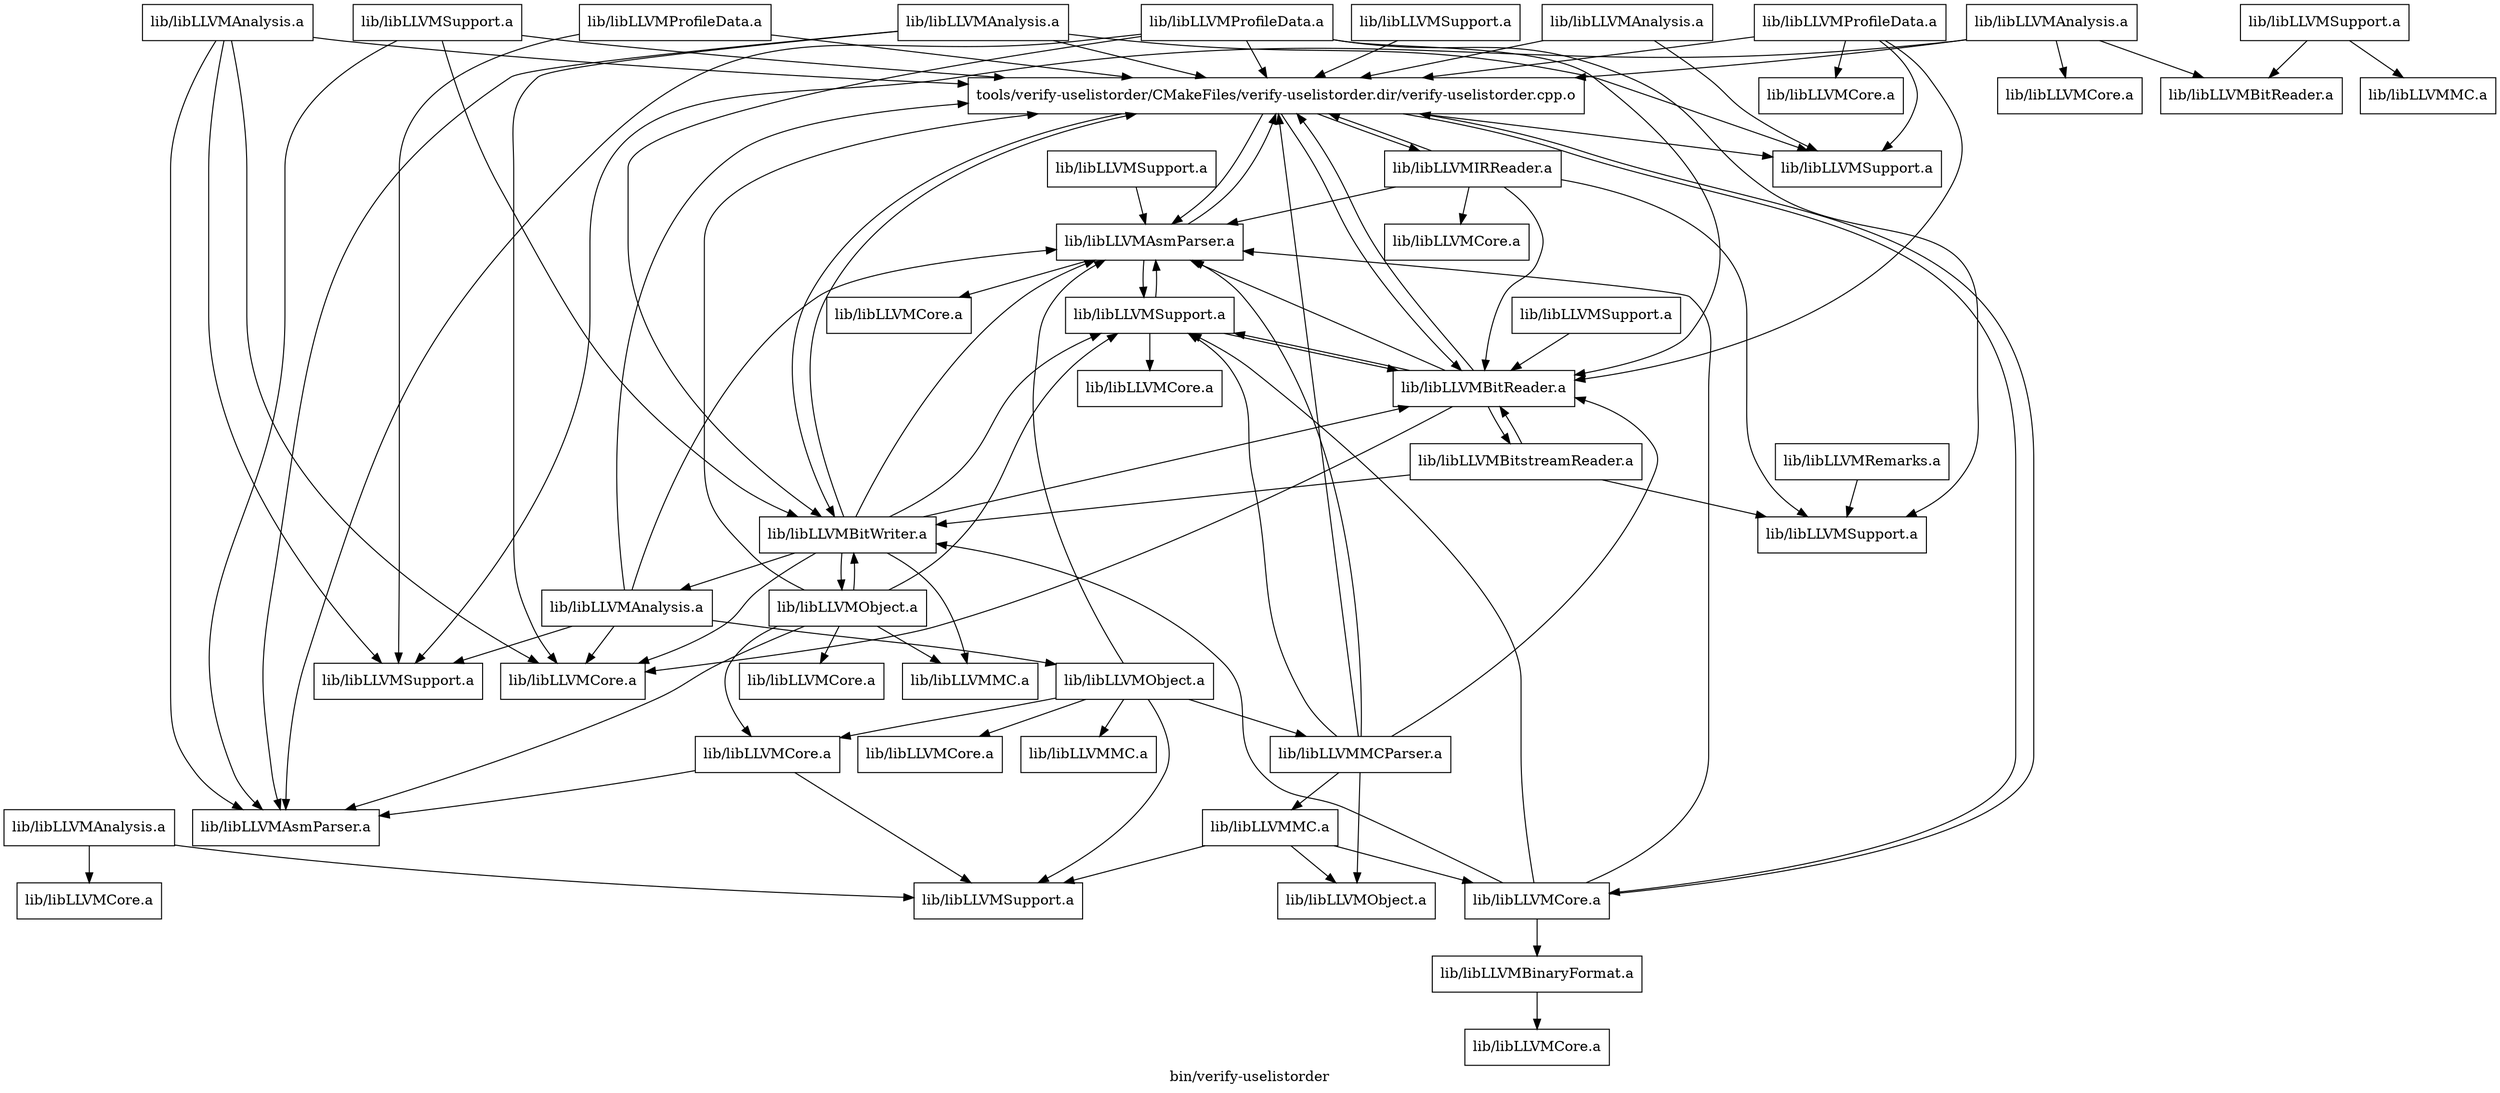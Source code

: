 digraph "bin/verify-uselistorder" {
	label="bin/verify-uselistorder";

	Node0x56100872c280 [shape=record,shape=record,label="{tools/verify-uselistorder/CMakeFiles/verify-uselistorder.dir/verify-uselistorder.cpp.o}"];
	Node0x56100872c280 -> Node0x56100872a338;
	Node0x56100872c280 -> Node0x5610087295d0;
	Node0x56100872c280 -> Node0x561008735250;
	Node0x56100872c280 -> Node0x561008730ad0;
	Node0x56100872c280 -> Node0x56100872aa20;
	Node0x56100872c280 -> Node0x561008735048;
	Node0x56100872a338 [shape=record,shape=record,label="{lib/libLLVMAsmParser.a}"];
	Node0x56100872a338 -> Node0x56100872c280;
	Node0x56100872a338 -> Node0x56100872d188;
	Node0x56100872a338 -> Node0x561008732a80;
	Node0x5610087295d0 [shape=record,shape=record,label="{lib/libLLVMBitReader.a}"];
	Node0x5610087295d0 -> Node0x56100872c280;
	Node0x5610087295d0 -> Node0x56100872a338;
	Node0x5610087295d0 -> Node0x56100872fa90;
	Node0x5610087295d0 -> Node0x561008732a80;
	Node0x5610087295d0 -> Node0x561008730790;
	Node0x561008735250 [shape=record,shape=record,label="{lib/libLLVMBitWriter.a}"];
	Node0x561008735250 -> Node0x56100872c280;
	Node0x561008735250 -> Node0x56100872a338;
	Node0x561008735250 -> Node0x5610087295d0;
	Node0x561008735250 -> Node0x56100872fa90;
	Node0x561008735250 -> Node0x561008732a80;
	Node0x561008735250 -> Node0x561008731b78;
	Node0x561008735250 -> Node0x56100872aa88;
	Node0x561008735250 -> Node0x5610087293c8;
	Node0x561008730ad0 [shape=record,shape=record,label="{lib/libLLVMCore.a}"];
	Node0x561008730ad0 -> Node0x56100872c280;
	Node0x561008730ad0 -> Node0x56100872a338;
	Node0x561008730ad0 -> Node0x561008735250;
	Node0x561008730ad0 -> Node0x561008732a80;
	Node0x561008730ad0 -> Node0x5610087313c0;
	Node0x56100872aa20 [shape=record,shape=record,label="{lib/libLLVMIRReader.a}"];
	Node0x56100872aa20 -> Node0x56100872c280;
	Node0x56100872aa20 -> Node0x56100872a338;
	Node0x56100872aa20 -> Node0x5610087295d0;
	Node0x56100872aa20 -> Node0x5610087307f8;
	Node0x56100872aa20 -> Node0x5610087304b8;
	Node0x561008735048 [shape=record,shape=record,label="{lib/libLLVMSupport.a}"];
	Node0x56100872d188 [shape=record,shape=record,label="{lib/libLLVMCore.a}"];
	Node0x561008732a80 [shape=record,shape=record,label="{lib/libLLVMSupport.a}"];
	Node0x561008732a80 -> Node0x56100872a338;
	Node0x561008732a80 -> Node0x5610087295d0;
	Node0x561008732a80 -> Node0x561008730ee0;
	Node0x56100872fa90 [shape=record,shape=record,label="{lib/libLLVMCore.a}"];
	Node0x561008730790 [shape=record,shape=record,label="{lib/libLLVMBitstreamReader.a}"];
	Node0x561008730790 -> Node0x5610087295d0;
	Node0x561008730790 -> Node0x561008735250;
	Node0x561008730790 -> Node0x5610087304b8;
	Node0x561008731b78 [shape=record,shape=record,label="{lib/libLLVMAnalysis.a}"];
	Node0x561008731b78 -> Node0x56100872c280;
	Node0x561008731b78 -> Node0x56100872a338;
	Node0x561008731b78 -> Node0x56100872fa90;
	Node0x561008731b78 -> Node0x561008732d58;
	Node0x561008731b78 -> Node0x56100872b0a0;
	Node0x56100872aa88 [shape=record,shape=record,label="{lib/libLLVMObject.a}"];
	Node0x56100872aa88 -> Node0x56100872c280;
	Node0x56100872aa88 -> Node0x56100872b990;
	Node0x56100872aa88 -> Node0x561008735250;
	Node0x56100872aa88 -> Node0x5610087311b8;
	Node0x56100872aa88 -> Node0x561008732a80;
	Node0x56100872aa88 -> Node0x56100872b9f8;
	Node0x56100872aa88 -> Node0x5610087293c8;
	Node0x5610087293c8 [shape=record,shape=record,label="{lib/libLLVMMC.a}"];
	Node0x5610087313c0 [shape=record,shape=record,label="{lib/libLLVMBinaryFormat.a}"];
	Node0x5610087313c0 -> Node0x56100872f618;
	Node0x5610087307f8 [shape=record,shape=record,label="{lib/libLLVMCore.a}"];
	Node0x5610087304b8 [shape=record,shape=record,label="{lib/libLLVMSupport.a}"];
	Node0x561008730ee0 [shape=record,shape=record,label="{lib/libLLVMCore.a}"];
	Node0x561008732d58 [shape=record,shape=record,label="{lib/libLLVMSupport.a}"];
	Node0x56100872b0a0 [shape=record,shape=record,label="{lib/libLLVMObject.a}"];
	Node0x56100872b0a0 -> Node0x56100872a338;
	Node0x56100872b0a0 -> Node0x561008731a40;
	Node0x56100872b0a0 -> Node0x56100872e028;
	Node0x56100872b0a0 -> Node0x56100872b9f8;
	Node0x56100872b0a0 -> Node0x561008729ec0;
	Node0x56100872b0a0 -> Node0x561008729ab0;
	Node0x5610087344e8 [shape=record,shape=record,label="{lib/libLLVMAnalysis.a}"];
	Node0x5610087344e8 -> Node0x56100872c280;
	Node0x5610087344e8 -> Node0x56100872b990;
	Node0x5610087344e8 -> Node0x56100872fa90;
	Node0x5610087344e8 -> Node0x561008735048;
	Node0x56100872b990 [shape=record,shape=record,label="{lib/libLLVMAsmParser.a}"];
	Node0x561008728b40 [shape=record,shape=record,label="{lib/libLLVMAnalysis.a}"];
	Node0x561008728b40 -> Node0x56100872c280;
	Node0x561008728b40 -> Node0x56100872b990;
	Node0x561008728b40 -> Node0x56100872fa90;
	Node0x561008728b40 -> Node0x561008732d58;
	Node0x561008731288 [shape=record,shape=record,label="{lib/libLLVMSupport.a}"];
	Node0x561008731288 -> Node0x56100872c280;
	Node0x5610087318a0 [shape=record,shape=record,label="{lib/libLLVMAnalysis.a}"];
	Node0x5610087318a0 -> Node0x56100872c280;
	Node0x5610087318a0 -> Node0x561008729910;
	Node0x5610087318a0 -> Node0x561008731aa8;
	Node0x5610087318a0 -> Node0x561008732d58;
	Node0x561008729910 [shape=record,shape=record,label="{lib/libLLVMBitReader.a}"];
	Node0x561008731aa8 [shape=record,shape=record,label="{lib/libLLVMCore.a}"];
	Node0x5610087306c0 [shape=record,shape=record,label="{lib/libLLVMSupport.a}"];
	Node0x5610087306c0 -> Node0x56100872a338;
	Node0x56100872edf8 [shape=record,shape=record,label="{lib/libLLVMAnalysis.a}"];
	Node0x56100872edf8 -> Node0x56100872c280;
	Node0x56100872edf8 -> Node0x561008735048;
	Node0x56100872e438 [shape=record,shape=record,label="{lib/libLLVMSupport.a}"];
	Node0x56100872e438 -> Node0x56100872c280;
	Node0x56100872e438 -> Node0x56100872b990;
	Node0x56100872e438 -> Node0x561008735250;
	Node0x56100872db48 [shape=record,shape=record,label="{lib/libLLVMAnalysis.a}"];
	Node0x56100872db48 -> Node0x56100872fe38;
	Node0x56100872db48 -> Node0x56100872e028;
	Node0x56100872fe38 [shape=record,shape=record,label="{lib/libLLVMCore.a}"];
	Node0x56100872e028 [shape=record,shape=record,label="{lib/libLLVMSupport.a}"];
	Node0x561008732740 [shape=record,shape=record,label="{lib/libLLVMProfileData.a}"];
	Node0x561008732740 -> Node0x56100872c280;
	Node0x561008732740 -> Node0x5610087295d0;
	Node0x561008732740 -> Node0x56100872cf80;
	Node0x561008732740 -> Node0x561008735048;
	Node0x56100872cf80 [shape=record,shape=record,label="{lib/libLLVMCore.a}"];
	Node0x561008734f78 [shape=record,shape=record,label="{lib/libLLVMProfileData.a}"];
	Node0x561008734f78 -> Node0x56100872c280;
	Node0x561008734f78 -> Node0x56100872b990;
	Node0x561008734f78 -> Node0x5610087295d0;
	Node0x561008734f78 -> Node0x561008735250;
	Node0x561008734f78 -> Node0x5610087304b8;
	Node0x56100872e8b0 [shape=record,shape=record,label="{lib/libLLVMProfileData.a}"];
	Node0x56100872e8b0 -> Node0x56100872c280;
	Node0x56100872e8b0 -> Node0x561008732d58;
	Node0x56100872cf18 [shape=record,shape=record,label="{lib/libLLVMSupport.a}"];
	Node0x56100872cf18 -> Node0x5610087295d0;
	Node0x5610087311b8 [shape=record,shape=record,label="{lib/libLLVMCore.a}"];
	Node0x56100872b9f8 [shape=record,shape=record,label="{lib/libLLVMCore.a}"];
	Node0x56100872b9f8 -> Node0x56100872b990;
	Node0x56100872b9f8 -> Node0x56100872e028;
	Node0x561008731a40 [shape=record,shape=record,label="{lib/libLLVMCore.a}"];
	Node0x561008729ec0 [shape=record,shape=record,label="{lib/libLLVMMCParser.a}"];
	Node0x561008729ec0 -> Node0x56100872c280;
	Node0x561008729ec0 -> Node0x56100872a338;
	Node0x561008729ec0 -> Node0x5610087295d0;
	Node0x561008729ec0 -> Node0x561008732a80;
	Node0x561008729ec0 -> Node0x561008728e80;
	Node0x561008729ec0 -> Node0x561008728a70;
	Node0x561008729ab0 [shape=record,shape=record,label="{lib/libLLVMMC.a}"];
	Node0x561008728e80 [shape=record,shape=record,label="{lib/libLLVMObject.a}"];
	Node0x561008728a70 [shape=record,shape=record,label="{lib/libLLVMMC.a}"];
	Node0x561008728a70 -> Node0x561008730ad0;
	Node0x561008728a70 -> Node0x56100872e028;
	Node0x561008728a70 -> Node0x561008728e80;
	Node0x56100872f618 [shape=record,shape=record,label="{lib/libLLVMCore.a}"];
	Node0x5610087325a0 [shape=record,shape=record,label="{lib/libLLVMRemarks.a}"];
	Node0x5610087325a0 -> Node0x5610087304b8;
	Node0x56100872ed90 [shape=record,shape=record,label="{lib/libLLVMSupport.a}"];
	Node0x56100872ed90 -> Node0x561008729910;
	Node0x56100872ed90 -> Node0x56100872a198;
	Node0x56100872a198 [shape=record,shape=record,label="{lib/libLLVMMC.a}"];
}
